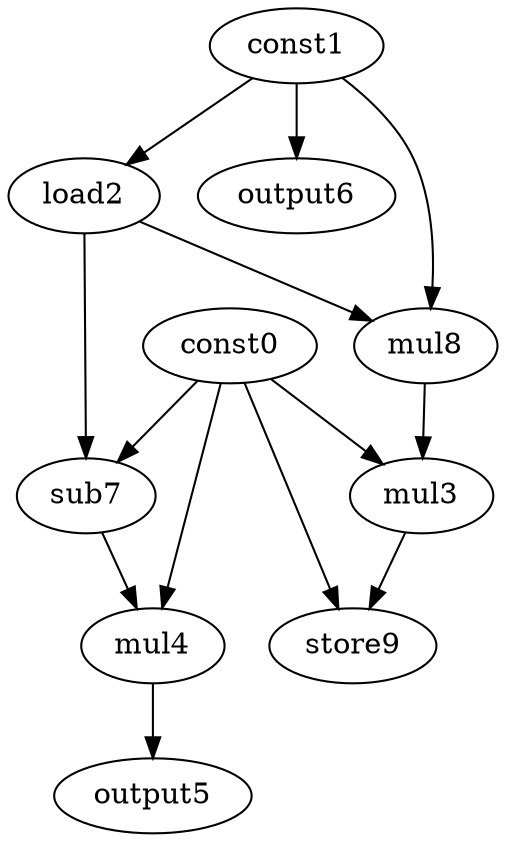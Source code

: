 digraph G { 
const0[opcode=const]; 
const1[opcode=const]; 
load2[opcode=load]; 
mul3[opcode=mul]; 
mul4[opcode=mul]; 
output5[opcode=output]; 
output6[opcode=output]; 
sub7[opcode=sub]; 
mul8[opcode=mul]; 
store9[opcode=store]; 
const1->load2[operand=0];
const1->output6[operand=0];
const0->sub7[operand=0];
load2->sub7[operand=1];
const1->mul8[operand=0];
load2->mul8[operand=1];
const0->mul3[operand=0];
mul8->mul3[operand=1];
const0->mul4[operand=0];
sub7->mul4[operand=1];
mul4->output5[operand=0];
const0->store9[operand=0];
mul3->store9[operand=1];
}

